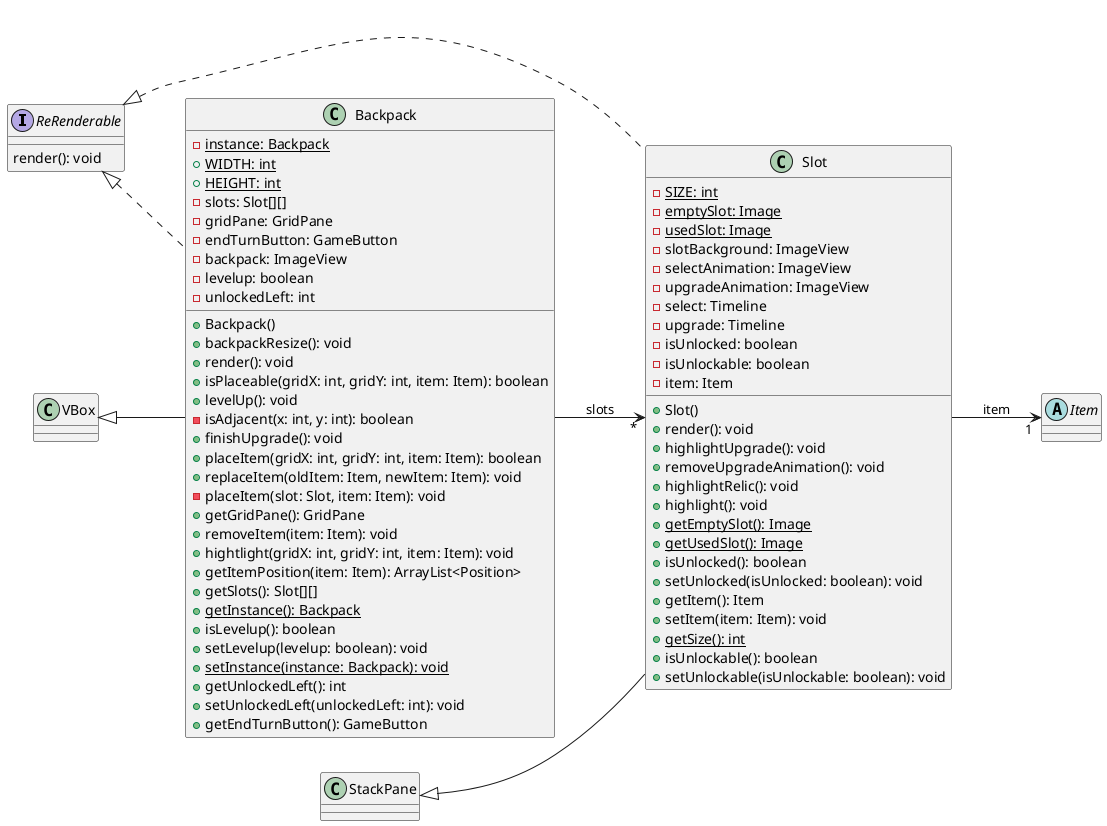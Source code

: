 @startuml
left to right direction
interface ReRenderable [[java:interfaces.ReRenderable]] {
	render(): void
}
class VBox {}
class StackPane {}
abstract class Item {}
class Backpack [[java:game.backpack.Backpack]] {
	-{static} instance: Backpack
	+{static} WIDTH: int
	+{static} HEIGHT: int
	-slots: Slot[][]
	-gridPane: GridPane
	-endTurnButton: GameButton
	-backpack: ImageView
	-levelup: boolean
	-unlockedLeft: int
	+Backpack()
	+backpackResize(): void
	+render(): void
	+isPlaceable(gridX: int, gridY: int, item: Item): boolean
	+levelUp(): void
	-isAdjacent(x: int, y: int): boolean
	+finishUpgrade(): void
	+placeItem(gridX: int, gridY: int, item: Item): boolean
	+replaceItem(oldItem: Item, newItem: Item): void
	-placeItem(slot: Slot, item: Item): void
	+getGridPane(): GridPane
	+removeItem(item: Item): void
	+hightlight(gridX: int, gridY: int, item: Item): void
	+getItemPosition(item: Item): ArrayList<Position>
	+getSlots(): Slot[][]
	+{static} getInstance(): Backpack
	+isLevelup(): boolean
	+setLevelup(levelup: boolean): void
	+{static} setInstance(instance: Backpack): void
	+getUnlockedLeft(): int
	+setUnlockedLeft(unlockedLeft: int): void
	+getEndTurnButton(): GameButton
}
class Slot [[java:game.backpack.Slot]] {
	-{static} SIZE: int
	-{static} emptySlot: Image
	-{static} usedSlot: Image
	-slotBackground: ImageView
	-selectAnimation: ImageView
	-upgradeAnimation: ImageView
	-select: Timeline
	-upgrade: Timeline
	-isUnlocked: boolean
	-isUnlockable: boolean
	-item: Item
	+Slot()
	+render(): void
	+highlightUpgrade(): void
	+removeUpgradeAnimation(): void
	+highlightRelic(): void
	+highlight(): void
	+{static} getEmptySlot(): Image
	+{static} getUsedSlot(): Image
	+isUnlocked(): boolean
	+setUnlocked(isUnlocked: boolean): void
	+getItem(): Item
	+setItem(item: Item): void
	+{static} getSize(): int
	+isUnlockable(): boolean
	+setUnlockable(isUnlockable: boolean): void
}
VBox <|-- Backpack
ReRenderable <|.. Backpack
StackPane <|-- Slot
ReRenderable <|.. Slot
Backpack --> "*" Slot : slots
Slot --> "1" Item : item

@enduml
